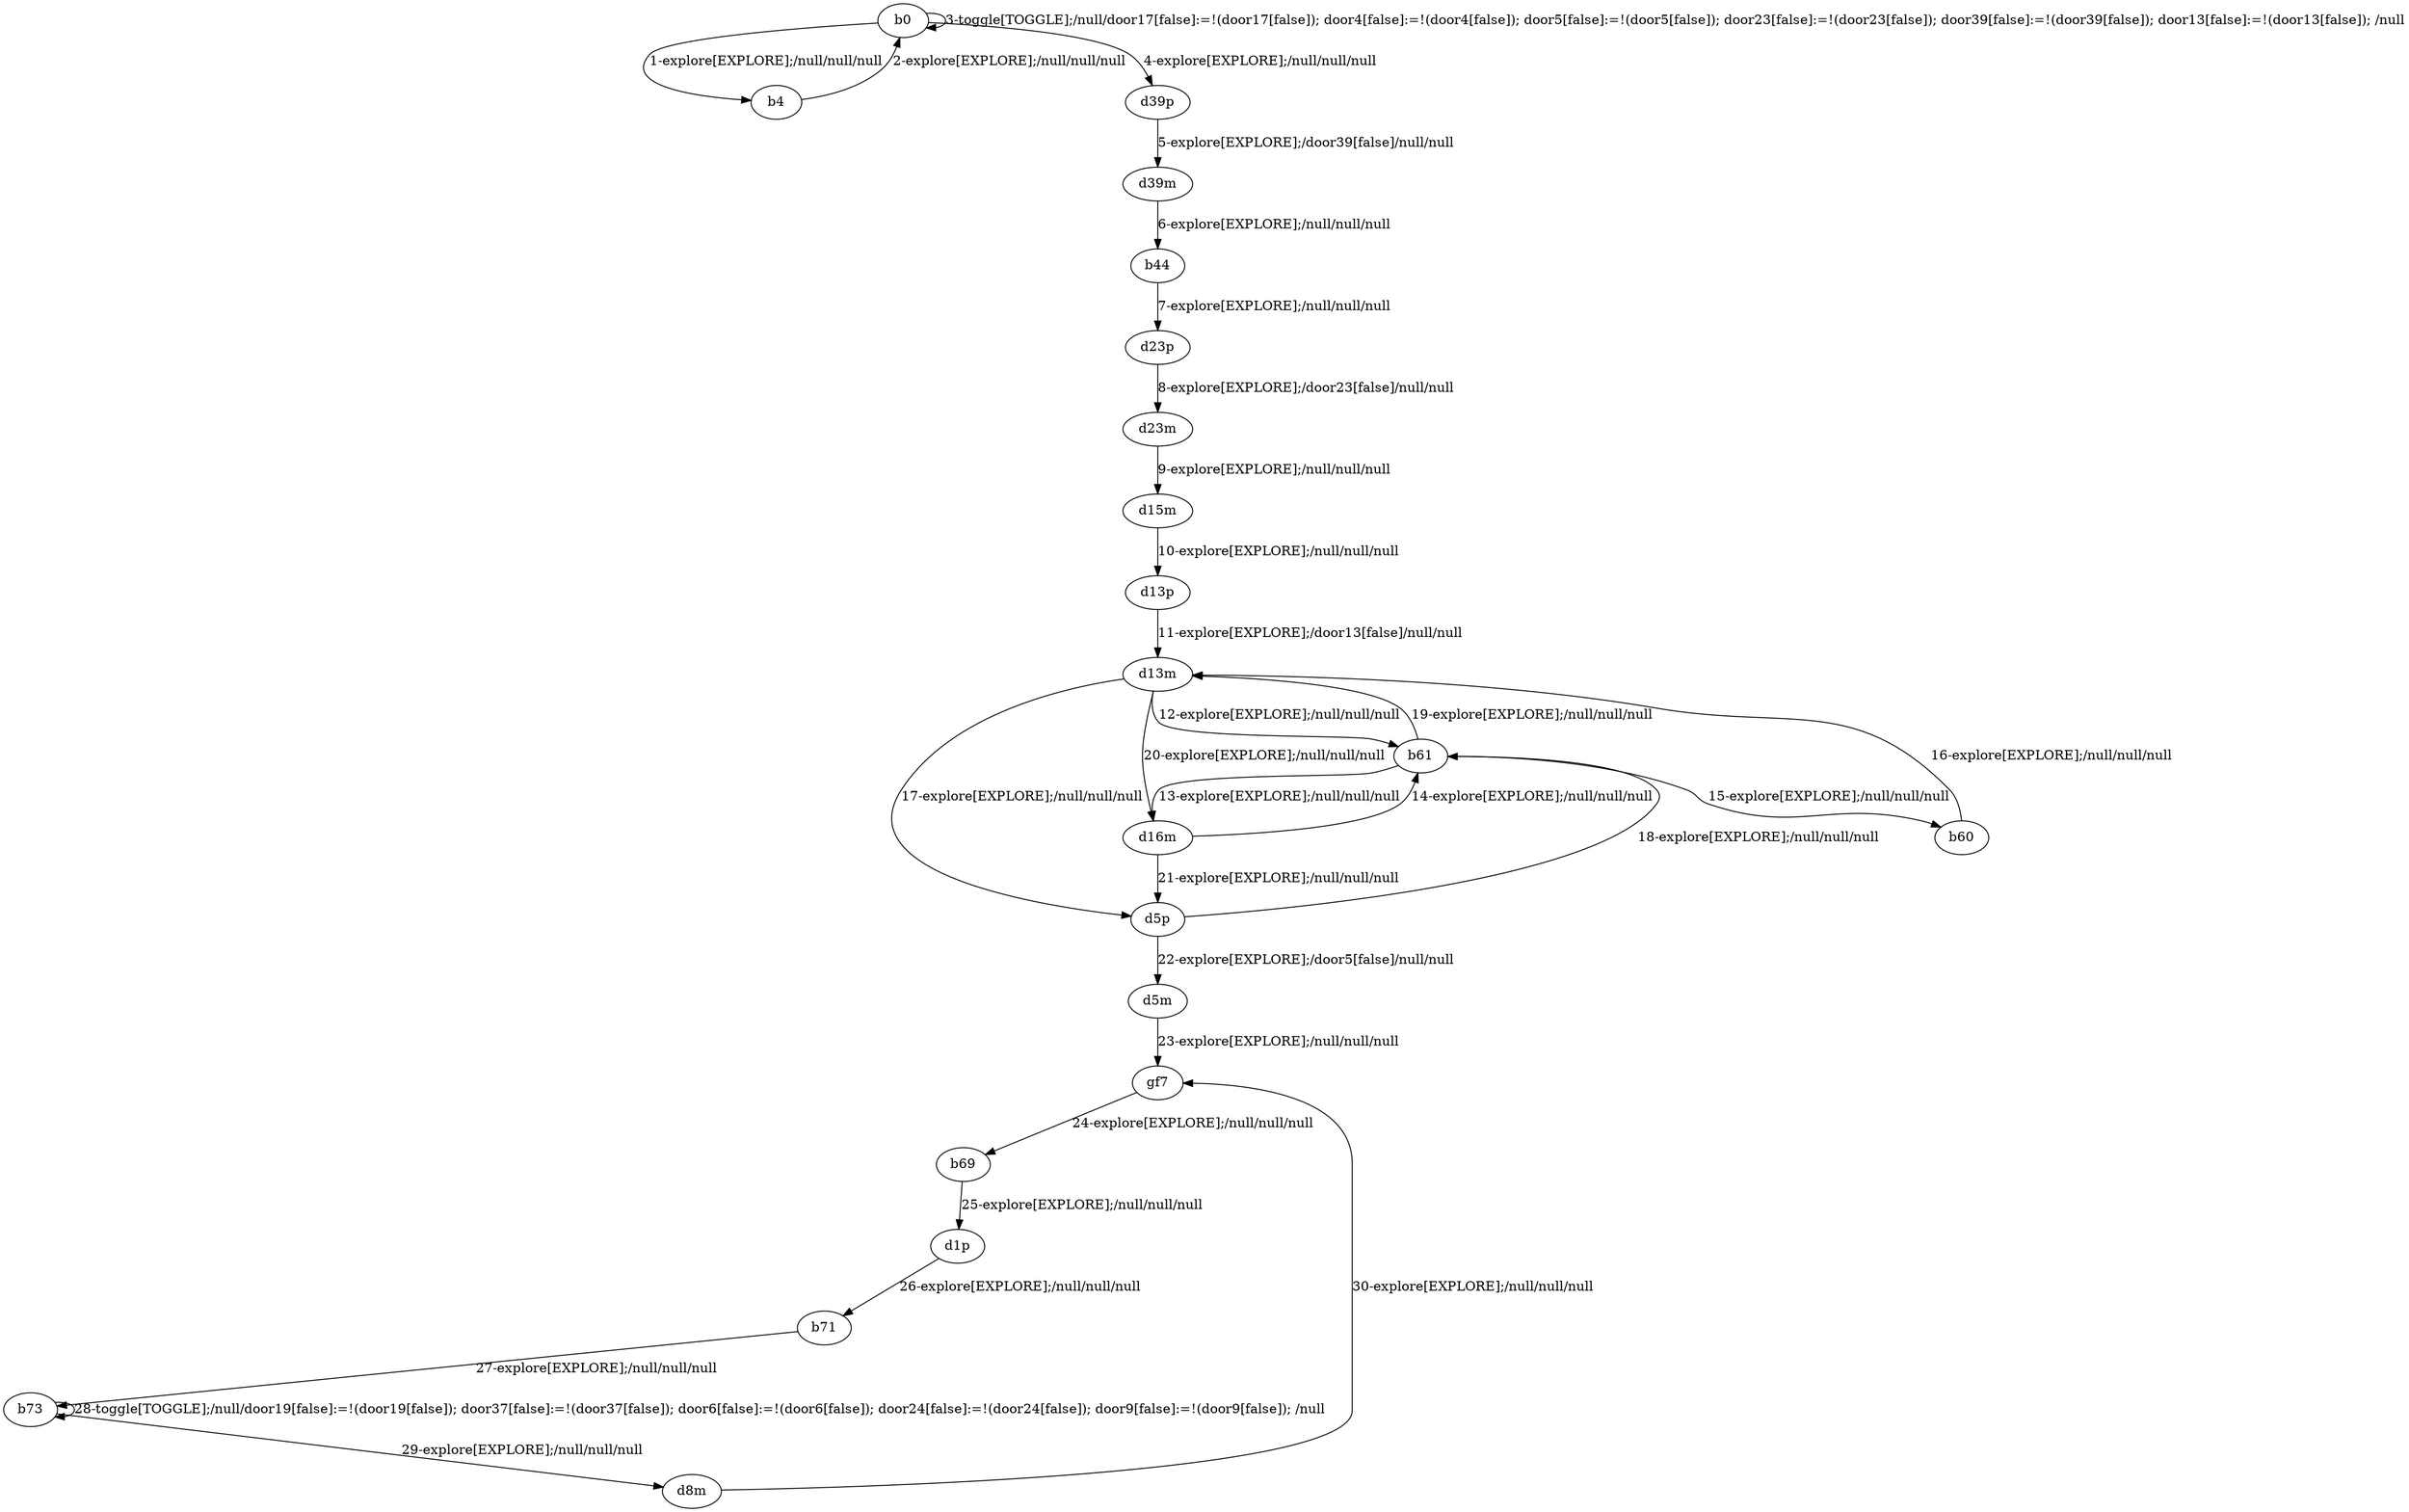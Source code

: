 # Total number of goals covered by this test: 20
# d5m --> gf7
# d16m --> d5p
# d13m --> b61
# d5p --> b61
# d13p --> d13m
# d13m --> d16m
# b60 --> d13m
# b73 --> b73
# b73 --> d8m
# b69 --> d1p
# gf7 --> b69
# d16m --> b61
# d8m --> gf7
# b61 --> d16m
# d1p --> b71
# b61 --> b60
# b61 --> d13m
# d5p --> d5m
# b71 --> b73
# d13m --> d5p

digraph g {
"b0" -> "b4" [label = "1-explore[EXPLORE];/null/null/null"];
"b4" -> "b0" [label = "2-explore[EXPLORE];/null/null/null"];
"b0" -> "b0" [label = "3-toggle[TOGGLE];/null/door17[false]:=!(door17[false]); door4[false]:=!(door4[false]); door5[false]:=!(door5[false]); door23[false]:=!(door23[false]); door39[false]:=!(door39[false]); door13[false]:=!(door13[false]); /null"];
"b0" -> "d39p" [label = "4-explore[EXPLORE];/null/null/null"];
"d39p" -> "d39m" [label = "5-explore[EXPLORE];/door39[false]/null/null"];
"d39m" -> "b44" [label = "6-explore[EXPLORE];/null/null/null"];
"b44" -> "d23p" [label = "7-explore[EXPLORE];/null/null/null"];
"d23p" -> "d23m" [label = "8-explore[EXPLORE];/door23[false]/null/null"];
"d23m" -> "d15m" [label = "9-explore[EXPLORE];/null/null/null"];
"d15m" -> "d13p" [label = "10-explore[EXPLORE];/null/null/null"];
"d13p" -> "d13m" [label = "11-explore[EXPLORE];/door13[false]/null/null"];
"d13m" -> "b61" [label = "12-explore[EXPLORE];/null/null/null"];
"b61" -> "d16m" [label = "13-explore[EXPLORE];/null/null/null"];
"d16m" -> "b61" [label = "14-explore[EXPLORE];/null/null/null"];
"b61" -> "b60" [label = "15-explore[EXPLORE];/null/null/null"];
"b60" -> "d13m" [label = "16-explore[EXPLORE];/null/null/null"];
"d13m" -> "d5p" [label = "17-explore[EXPLORE];/null/null/null"];
"d5p" -> "b61" [label = "18-explore[EXPLORE];/null/null/null"];
"b61" -> "d13m" [label = "19-explore[EXPLORE];/null/null/null"];
"d13m" -> "d16m" [label = "20-explore[EXPLORE];/null/null/null"];
"d16m" -> "d5p" [label = "21-explore[EXPLORE];/null/null/null"];
"d5p" -> "d5m" [label = "22-explore[EXPLORE];/door5[false]/null/null"];
"d5m" -> "gf7" [label = "23-explore[EXPLORE];/null/null/null"];
"gf7" -> "b69" [label = "24-explore[EXPLORE];/null/null/null"];
"b69" -> "d1p" [label = "25-explore[EXPLORE];/null/null/null"];
"d1p" -> "b71" [label = "26-explore[EXPLORE];/null/null/null"];
"b71" -> "b73" [label = "27-explore[EXPLORE];/null/null/null"];
"b73" -> "b73" [label = "28-toggle[TOGGLE];/null/door19[false]:=!(door19[false]); door37[false]:=!(door37[false]); door6[false]:=!(door6[false]); door24[false]:=!(door24[false]); door9[false]:=!(door9[false]); /null"];
"b73" -> "d8m" [label = "29-explore[EXPLORE];/null/null/null"];
"d8m" -> "gf7" [label = "30-explore[EXPLORE];/null/null/null"];
}